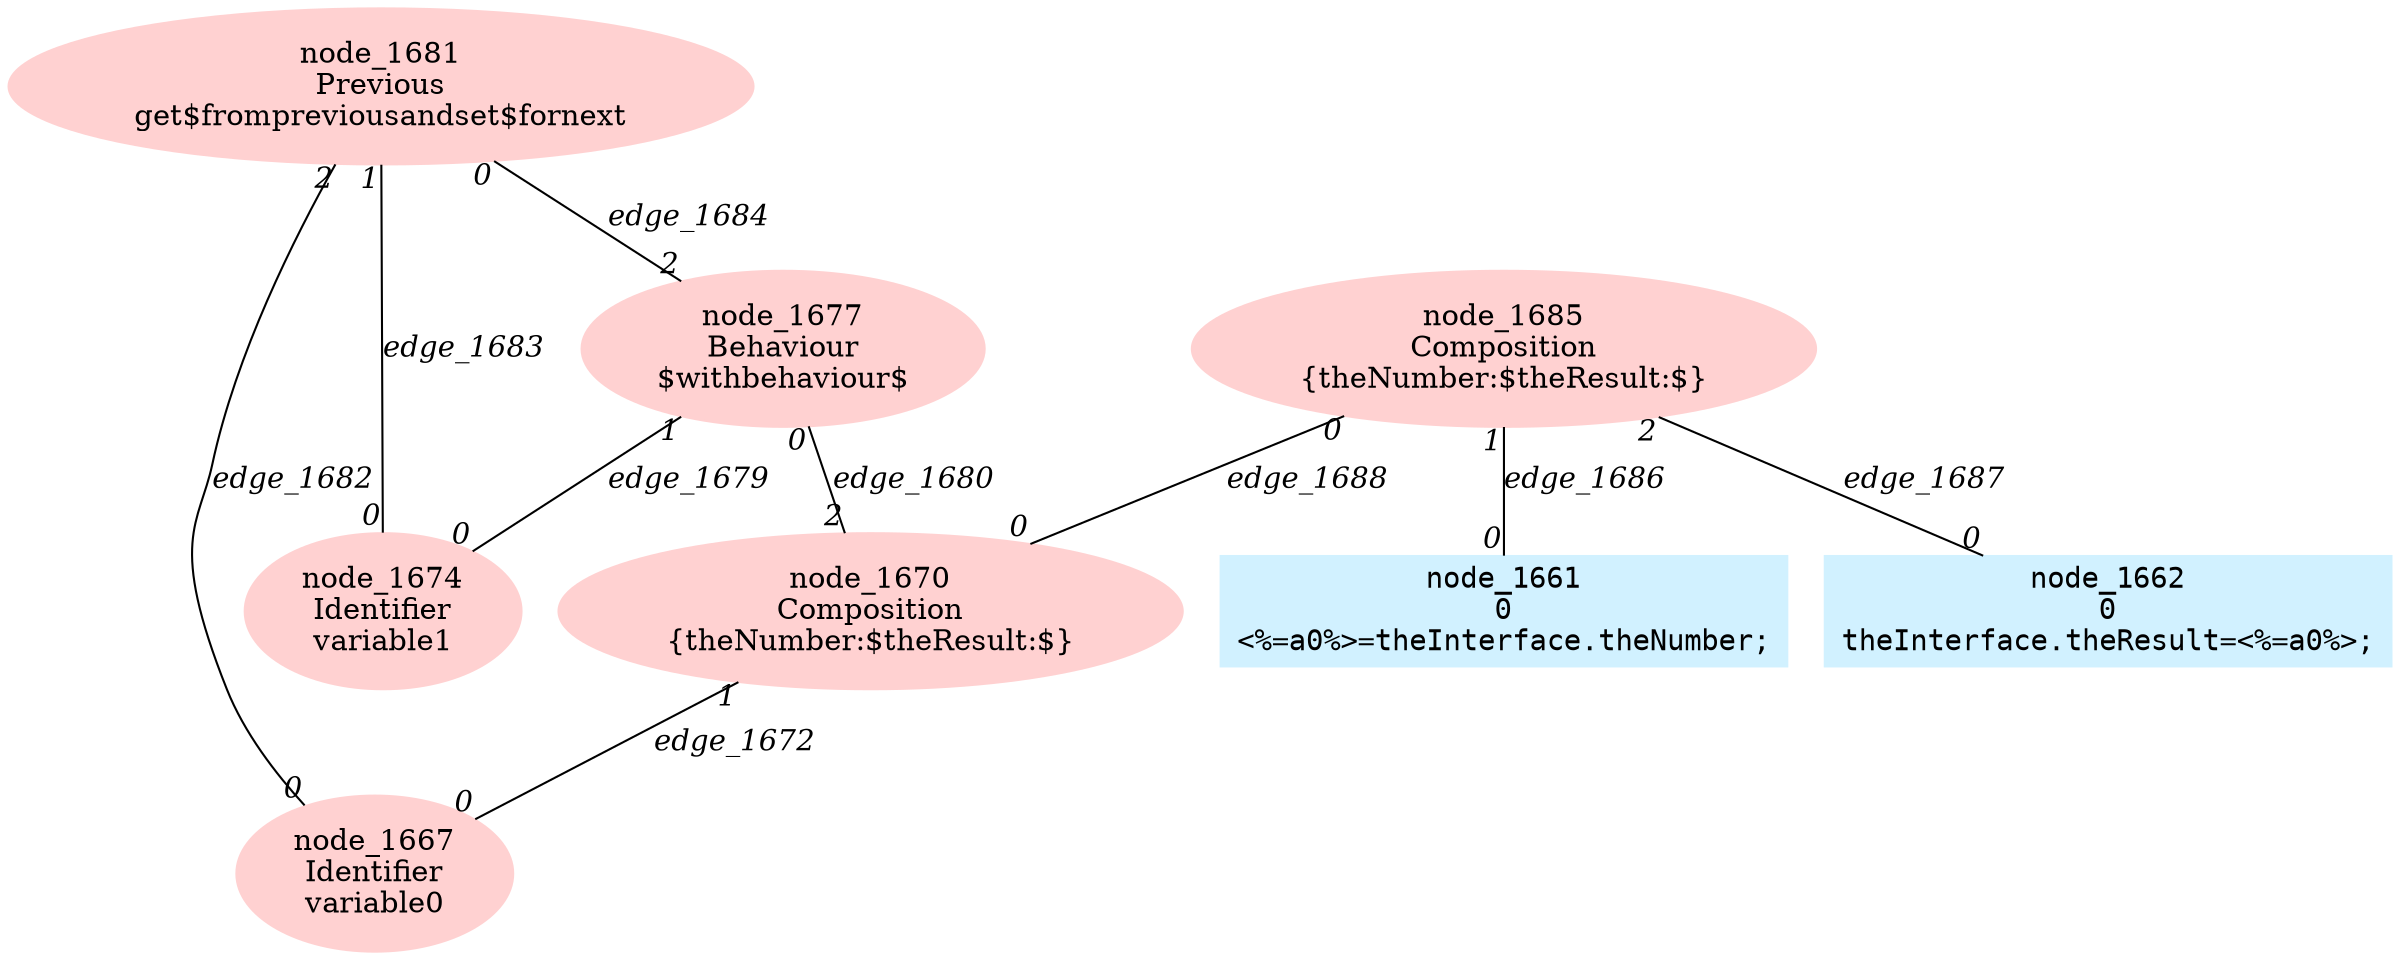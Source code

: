 digraph g{node_1667 [shape=ellipse, style=filled, color="#ffd1d1", label="node_1667
Identifier
variable0" ]
node_1670 [shape=ellipse, style=filled, color="#ffd1d1", label="node_1670
Composition
{theNumber:$theResult:$}" ]
node_1674 [shape=ellipse, style=filled, color="#ffd1d1", label="node_1674
Identifier
variable1" ]
node_1677 [shape=ellipse, style=filled, color="#ffd1d1", label="node_1677
Behaviour
$withbehaviour$" ]
node_1681 [shape=ellipse, style=filled, color="#ffd1d1", label="node_1681
Previous
get$frompreviousandset$fornext" ]
node_1685 [shape=ellipse, style=filled, color="#ffd1d1", label="node_1685
Composition
{theNumber:$theResult:$}" ]
node_1661 [shape=box, style=filled, color="#d1f1ff", fontname="Courier", label="node_1661
0
<%=a0%>=theInterface.theNumber;
" ]
node_1662 [shape=box, style=filled, color="#d1f1ff", fontname="Courier", label="node_1662
0
theInterface.theResult=<%=a0%>;
" ]
node_1670 -> node_1667 [dir=none, arrowHead=none, fontname="Times-Italic", label="edge_1672",  headlabel="0", taillabel="1" ]
node_1677 -> node_1674 [dir=none, arrowHead=none, fontname="Times-Italic", label="edge_1679",  headlabel="0", taillabel="1" ]
node_1677 -> node_1670 [dir=none, arrowHead=none, fontname="Times-Italic", label="edge_1680",  headlabel="2", taillabel="0" ]
node_1681 -> node_1667 [dir=none, arrowHead=none, fontname="Times-Italic", label="edge_1682",  headlabel="0", taillabel="2" ]
node_1681 -> node_1674 [dir=none, arrowHead=none, fontname="Times-Italic", label="edge_1683",  headlabel="0", taillabel="1" ]
node_1681 -> node_1677 [dir=none, arrowHead=none, fontname="Times-Italic", label="edge_1684",  headlabel="2", taillabel="0" ]
node_1685 -> node_1661 [dir=none, arrowHead=none, fontname="Times-Italic", label="edge_1686",  headlabel="0", taillabel="1" ]
node_1685 -> node_1662 [dir=none, arrowHead=none, fontname="Times-Italic", label="edge_1687",  headlabel="0", taillabel="2" ]
node_1685 -> node_1670 [dir=none, arrowHead=none, fontname="Times-Italic", label="edge_1688",  headlabel="0", taillabel="0" ]
}